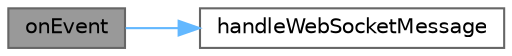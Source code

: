 digraph "onEvent"
{
 // LATEX_PDF_SIZE
  bgcolor="transparent";
  edge [fontname=Helvetica,fontsize=10,labelfontname=Helvetica,labelfontsize=10];
  node [fontname=Helvetica,fontsize=10,shape=box,height=0.2,width=0.4];
  rankdir="LR";
  Node1 [id="Node000001",label="onEvent",height=0.2,width=0.4,color="gray40", fillcolor="grey60", style="filled", fontcolor="black",tooltip="Web Server and WebSocket Server variables and constants initialization function."];
  Node1 -> Node2 [id="edge4_Node000001_Node000002",color="steelblue1",style="solid",tooltip=" "];
  Node2 [id="Node000002",label="handleWebSocketMessage",height=0.2,width=0.4,color="grey40", fillcolor="white", style="filled",URL="$_a_p___web_8cpp.html#a0be75b75b82f96e18d5c695059a67a63",tooltip="Definitions."];
}
